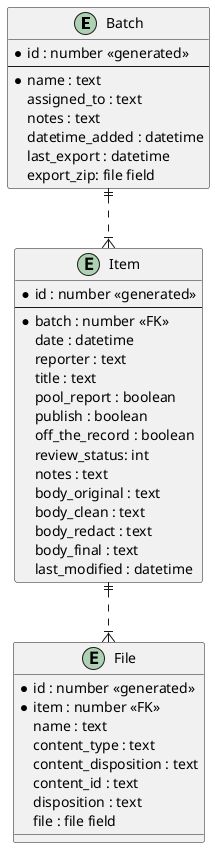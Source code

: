 @startuml db_schema

entity "Batch" as Batch {
  *id : number <<generated>>
  --
  *name : text
  assigned_to : text
  notes : text
  datetime_added : datetime
  last_export : datetime
  export_zip: file field
}

Entity "File" as File {
    *id : number <<generated>>
    *item : number <<FK>>
    name : text
    content_type : text
    content_disposition : text
    content_id : text
    disposition : text
    file : file field
    }

entity "Item" as Item {
  *id : number <<generated>>
  --
  *batch : number <<FK>>
  date : datetime
  reporter : text
  title : text
  pool_report : boolean
  publish : boolean
  off_the_record : boolean
  review_status: int
  notes : text
  body_original : text
  body_clean : text
  body_redact : text
  body_final : text
  last_modified : datetime
}

Batch ||..|{ Item
Item ||..|{ File

@enduml